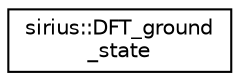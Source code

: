digraph "Graphical Class Hierarchy"
{
 // INTERACTIVE_SVG=YES
  edge [fontname="Helvetica",fontsize="10",labelfontname="Helvetica",labelfontsize="10"];
  node [fontname="Helvetica",fontsize="10",shape=record];
  rankdir="LR";
  Node1 [label="sirius::DFT_ground\l_state",height=0.2,width=0.4,color="black", fillcolor="white", style="filled",URL="$classsirius_1_1_d_f_t__ground__state.html"];
}
